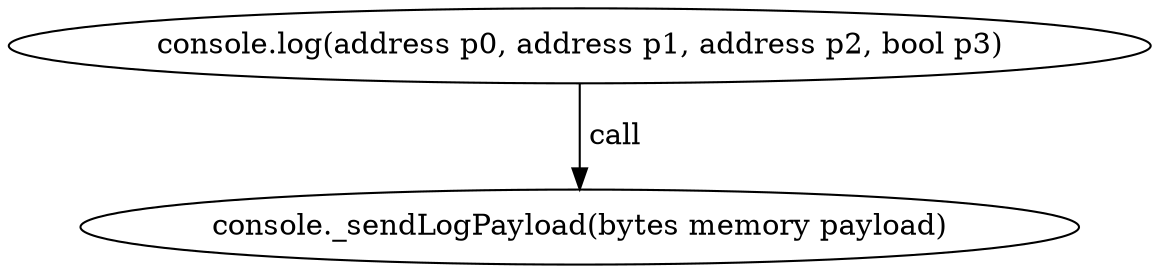 digraph "" {
	graph [bb="0,0,457.05,124.8"];
	node [label="\N"];
	"console.log(address p0, address p1, address p2, bool p3)"	 [height=0.5,
		pos="228.53,106.8",
		width=6.348];
	"console._sendLogPayload(bytes memory payload)"	 [height=0.5,
		pos="228.53,18",
		width=5.7372];
	"console.log(address p0, address p1, address p2, bool p3)" -> "console._sendLogPayload(bytes memory payload)" [key=call,
	label=" call",
	lp="240.38,62.4",
	pos="e,228.53,36.072 228.53,88.401 228.53,76.295 228.53,60.208 228.53,46.467"];
}
digraph "" {
	graph [bb="0,0,457.05,124.8"];
	node [label="\N"];
	"console.log(address p0, address p1, address p2, bool p3)"	 [height=0.5,
		pos="228.53,106.8",
		width=6.348];
	"console._sendLogPayload(bytes memory payload)"	 [height=0.5,
		pos="228.53,18",
		width=5.7372];
	"console.log(address p0, address p1, address p2, bool p3)" -> "console._sendLogPayload(bytes memory payload)" [key=call,
	label=" call",
	lp="240.38,62.4",
	pos="e,228.53,36.072 228.53,88.401 228.53,76.295 228.53,60.208 228.53,46.467"];
}
